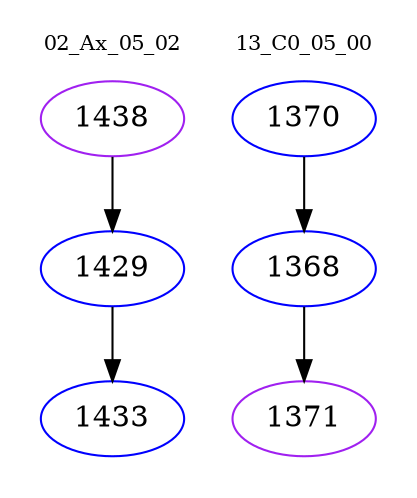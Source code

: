 digraph{
subgraph cluster_0 {
color = white
label = "02_Ax_05_02";
fontsize=10;
T0_1438 [label="1438", color="purple"]
T0_1438 -> T0_1429 [color="black"]
T0_1429 [label="1429", color="blue"]
T0_1429 -> T0_1433 [color="black"]
T0_1433 [label="1433", color="blue"]
}
subgraph cluster_1 {
color = white
label = "13_C0_05_00";
fontsize=10;
T1_1370 [label="1370", color="blue"]
T1_1370 -> T1_1368 [color="black"]
T1_1368 [label="1368", color="blue"]
T1_1368 -> T1_1371 [color="black"]
T1_1371 [label="1371", color="purple"]
}
}
